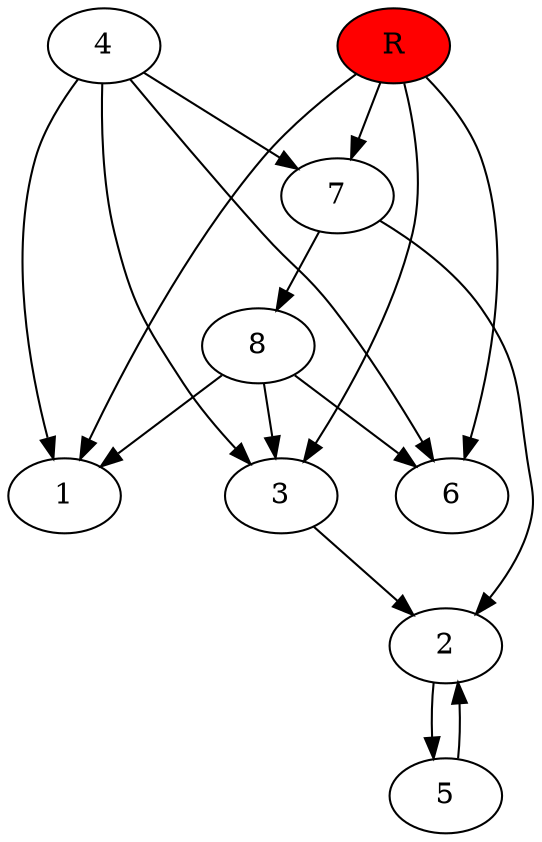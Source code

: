 digraph prb26616 {
	1
	2
	3
	4
	5
	6
	7
	8
	R [fillcolor="#ff0000" style=filled]
	2 -> 5
	3 -> 2
	4 -> 1
	4 -> 3
	4 -> 6
	4 -> 7
	5 -> 2
	7 -> 2
	7 -> 8
	8 -> 1
	8 -> 3
	8 -> 6
	R -> 1
	R -> 3
	R -> 6
	R -> 7
}
